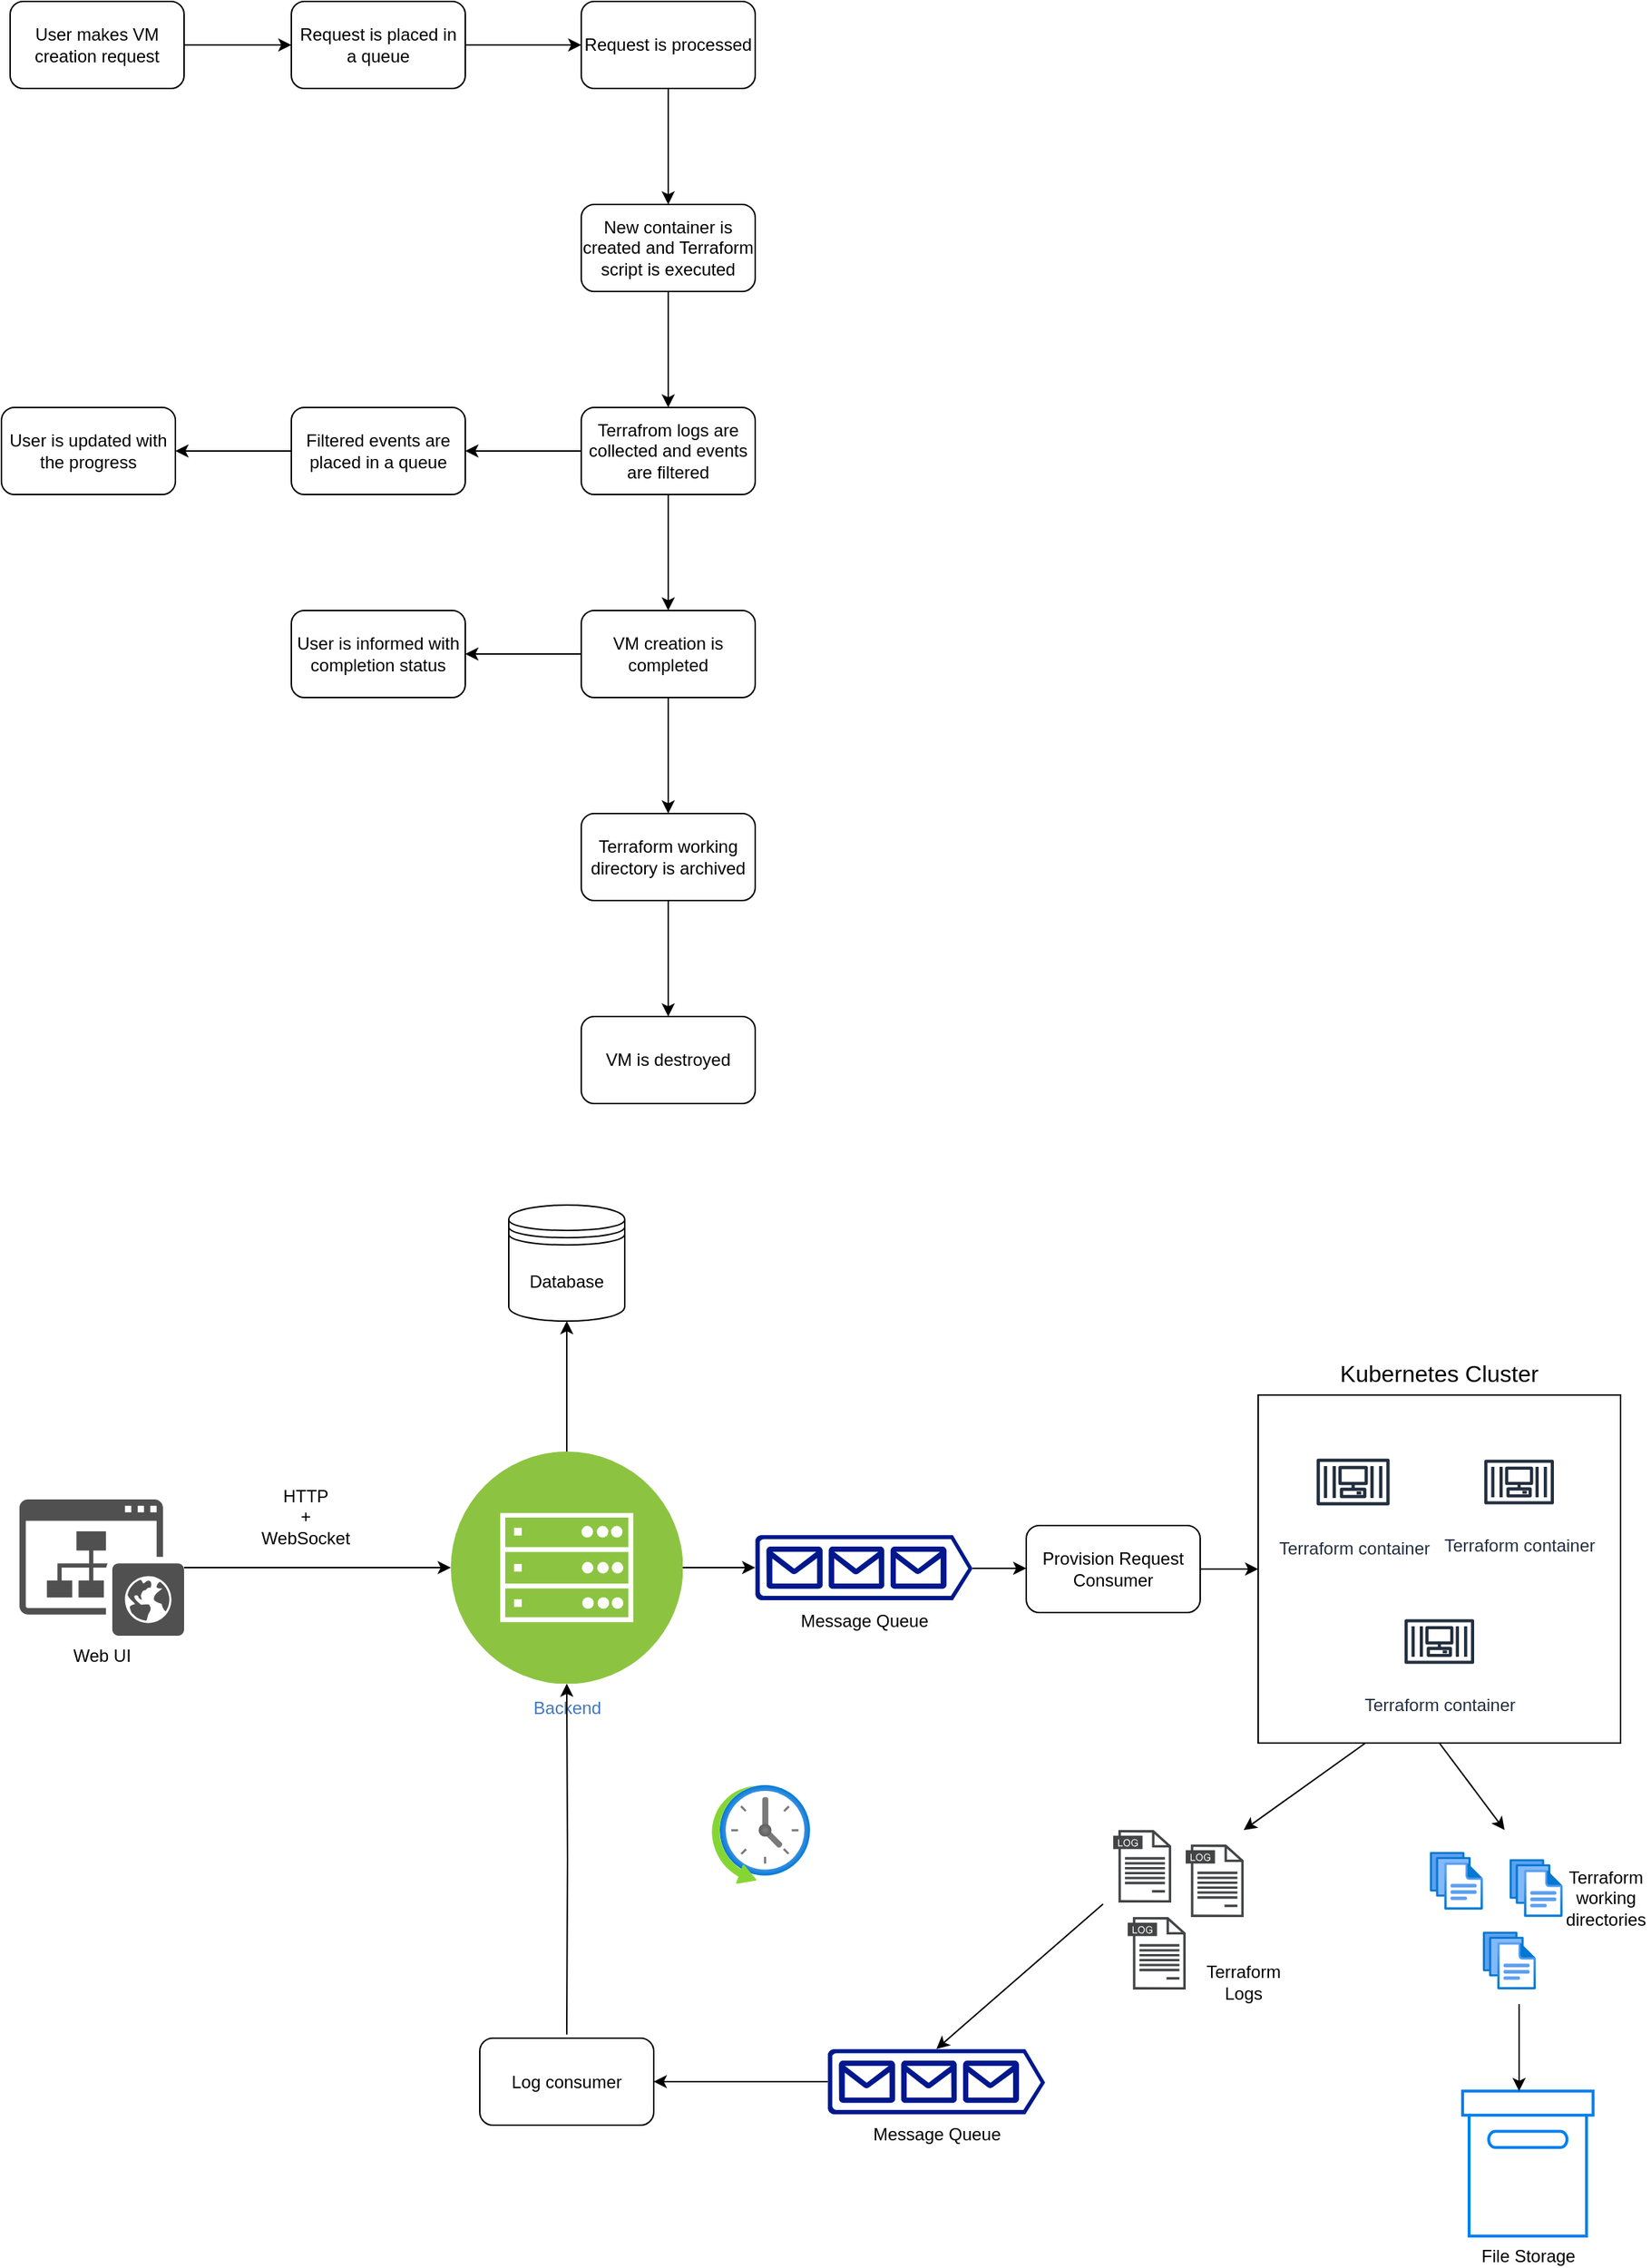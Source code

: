 <mxfile version="22.1.11" type="github">
  <diagram id="C5RBs43oDa-KdzZeNtuy" name="Page-1">
    <mxGraphModel dx="1333" dy="672" grid="1" gridSize="10" guides="1" tooltips="1" connect="1" arrows="1" fold="1" page="1" pageScale="1" pageWidth="827" pageHeight="1169" math="0" shadow="0">
      <root>
        <mxCell id="WIyWlLk6GJQsqaUBKTNV-0" />
        <mxCell id="WIyWlLk6GJQsqaUBKTNV-1" parent="WIyWlLk6GJQsqaUBKTNV-0" />
        <mxCell id="65D7SEEHSaJXO0t-OZLx-2" style="edgeStyle=orthogonalEdgeStyle;rounded=0;orthogonalLoop=1;jettySize=auto;html=1;" parent="WIyWlLk6GJQsqaUBKTNV-1" source="65D7SEEHSaJXO0t-OZLx-0" target="65D7SEEHSaJXO0t-OZLx-1" edge="1">
          <mxGeometry relative="1" as="geometry" />
        </mxCell>
        <mxCell id="65D7SEEHSaJXO0t-OZLx-0" value="User makes VM creation request" style="rounded=1;whiteSpace=wrap;html=1;" parent="WIyWlLk6GJQsqaUBKTNV-1" vertex="1">
          <mxGeometry x="36" y="20" width="120" height="60" as="geometry" />
        </mxCell>
        <mxCell id="65D7SEEHSaJXO0t-OZLx-5" value="" style="edgeStyle=orthogonalEdgeStyle;rounded=0;orthogonalLoop=1;jettySize=auto;html=1;" parent="WIyWlLk6GJQsqaUBKTNV-1" source="65D7SEEHSaJXO0t-OZLx-1" target="65D7SEEHSaJXO0t-OZLx-4" edge="1">
          <mxGeometry relative="1" as="geometry" />
        </mxCell>
        <mxCell id="65D7SEEHSaJXO0t-OZLx-1" value="Request is placed in a queue" style="rounded=1;whiteSpace=wrap;html=1;" parent="WIyWlLk6GJQsqaUBKTNV-1" vertex="1">
          <mxGeometry x="230" y="20" width="120" height="60" as="geometry" />
        </mxCell>
        <mxCell id="65D7SEEHSaJXO0t-OZLx-7" value="" style="edgeStyle=orthogonalEdgeStyle;rounded=0;orthogonalLoop=1;jettySize=auto;html=1;" parent="WIyWlLk6GJQsqaUBKTNV-1" source="65D7SEEHSaJXO0t-OZLx-4" target="65D7SEEHSaJXO0t-OZLx-6" edge="1">
          <mxGeometry relative="1" as="geometry" />
        </mxCell>
        <mxCell id="65D7SEEHSaJXO0t-OZLx-4" value="Request is processed" style="whiteSpace=wrap;html=1;rounded=1;" parent="WIyWlLk6GJQsqaUBKTNV-1" vertex="1">
          <mxGeometry x="430" y="20" width="120" height="60" as="geometry" />
        </mxCell>
        <mxCell id="65D7SEEHSaJXO0t-OZLx-9" value="" style="edgeStyle=orthogonalEdgeStyle;rounded=0;orthogonalLoop=1;jettySize=auto;html=1;" parent="WIyWlLk6GJQsqaUBKTNV-1" source="65D7SEEHSaJXO0t-OZLx-6" target="65D7SEEHSaJXO0t-OZLx-8" edge="1">
          <mxGeometry relative="1" as="geometry" />
        </mxCell>
        <mxCell id="65D7SEEHSaJXO0t-OZLx-6" value="New container is created and Terraform script is executed" style="whiteSpace=wrap;html=1;rounded=1;" parent="WIyWlLk6GJQsqaUBKTNV-1" vertex="1">
          <mxGeometry x="430" y="160" width="120" height="60" as="geometry" />
        </mxCell>
        <mxCell id="65D7SEEHSaJXO0t-OZLx-11" value="" style="edgeStyle=orthogonalEdgeStyle;rounded=0;orthogonalLoop=1;jettySize=auto;html=1;" parent="WIyWlLk6GJQsqaUBKTNV-1" source="65D7SEEHSaJXO0t-OZLx-8" target="65D7SEEHSaJXO0t-OZLx-10" edge="1">
          <mxGeometry relative="1" as="geometry" />
        </mxCell>
        <mxCell id="65D7SEEHSaJXO0t-OZLx-15" value="" style="edgeStyle=orthogonalEdgeStyle;rounded=0;orthogonalLoop=1;jettySize=auto;html=1;" parent="WIyWlLk6GJQsqaUBKTNV-1" source="65D7SEEHSaJXO0t-OZLx-8" target="65D7SEEHSaJXO0t-OZLx-14" edge="1">
          <mxGeometry relative="1" as="geometry" />
        </mxCell>
        <mxCell id="65D7SEEHSaJXO0t-OZLx-8" value="Terrafrom logs are collected and events are filtered" style="whiteSpace=wrap;html=1;rounded=1;" parent="WIyWlLk6GJQsqaUBKTNV-1" vertex="1">
          <mxGeometry x="430" y="300" width="120" height="60" as="geometry" />
        </mxCell>
        <mxCell id="65D7SEEHSaJXO0t-OZLx-13" value="" style="edgeStyle=orthogonalEdgeStyle;rounded=0;orthogonalLoop=1;jettySize=auto;html=1;" parent="WIyWlLk6GJQsqaUBKTNV-1" source="65D7SEEHSaJXO0t-OZLx-10" target="65D7SEEHSaJXO0t-OZLx-12" edge="1">
          <mxGeometry relative="1" as="geometry" />
        </mxCell>
        <mxCell id="65D7SEEHSaJXO0t-OZLx-10" value="Filtered events are placed in a queue" style="whiteSpace=wrap;html=1;rounded=1;" parent="WIyWlLk6GJQsqaUBKTNV-1" vertex="1">
          <mxGeometry x="230" y="300" width="120" height="60" as="geometry" />
        </mxCell>
        <mxCell id="65D7SEEHSaJXO0t-OZLx-12" value="User is updated with the progress" style="whiteSpace=wrap;html=1;rounded=1;" parent="WIyWlLk6GJQsqaUBKTNV-1" vertex="1">
          <mxGeometry x="30" y="300" width="120" height="60" as="geometry" />
        </mxCell>
        <mxCell id="65D7SEEHSaJXO0t-OZLx-17" value="" style="edgeStyle=orthogonalEdgeStyle;rounded=0;orthogonalLoop=1;jettySize=auto;html=1;" parent="WIyWlLk6GJQsqaUBKTNV-1" source="65D7SEEHSaJXO0t-OZLx-14" target="65D7SEEHSaJXO0t-OZLx-16" edge="1">
          <mxGeometry relative="1" as="geometry" />
        </mxCell>
        <mxCell id="65D7SEEHSaJXO0t-OZLx-19" value="" style="edgeStyle=orthogonalEdgeStyle;rounded=0;orthogonalLoop=1;jettySize=auto;html=1;" parent="WIyWlLk6GJQsqaUBKTNV-1" source="65D7SEEHSaJXO0t-OZLx-14" target="65D7SEEHSaJXO0t-OZLx-18" edge="1">
          <mxGeometry relative="1" as="geometry" />
        </mxCell>
        <mxCell id="65D7SEEHSaJXO0t-OZLx-14" value="VM creation is completed" style="whiteSpace=wrap;html=1;rounded=1;" parent="WIyWlLk6GJQsqaUBKTNV-1" vertex="1">
          <mxGeometry x="430" y="440" width="120" height="60" as="geometry" />
        </mxCell>
        <mxCell id="65D7SEEHSaJXO0t-OZLx-21" value="" style="edgeStyle=orthogonalEdgeStyle;rounded=0;orthogonalLoop=1;jettySize=auto;html=1;" parent="WIyWlLk6GJQsqaUBKTNV-1" source="65D7SEEHSaJXO0t-OZLx-16" target="65D7SEEHSaJXO0t-OZLx-20" edge="1">
          <mxGeometry relative="1" as="geometry" />
        </mxCell>
        <mxCell id="65D7SEEHSaJXO0t-OZLx-16" value="Terraform working directory is archived" style="whiteSpace=wrap;html=1;rounded=1;" parent="WIyWlLk6GJQsqaUBKTNV-1" vertex="1">
          <mxGeometry x="430" y="580" width="120" height="60" as="geometry" />
        </mxCell>
        <mxCell id="65D7SEEHSaJXO0t-OZLx-18" value="User is informed with completion status" style="whiteSpace=wrap;html=1;rounded=1;" parent="WIyWlLk6GJQsqaUBKTNV-1" vertex="1">
          <mxGeometry x="230" y="440" width="120" height="60" as="geometry" />
        </mxCell>
        <mxCell id="65D7SEEHSaJXO0t-OZLx-20" value="VM is destroyed" style="whiteSpace=wrap;html=1;rounded=1;" parent="WIyWlLk6GJQsqaUBKTNV-1" vertex="1">
          <mxGeometry x="430" y="720" width="120" height="60" as="geometry" />
        </mxCell>
        <mxCell id="65D7SEEHSaJXO0t-OZLx-32" style="edgeStyle=orthogonalEdgeStyle;rounded=0;orthogonalLoop=1;jettySize=auto;html=1;exitX=0.5;exitY=0;exitDx=0;exitDy=0;entryX=0.5;entryY=1;entryDx=0;entryDy=0;" parent="WIyWlLk6GJQsqaUBKTNV-1" source="65D7SEEHSaJXO0t-OZLx-28" target="65D7SEEHSaJXO0t-OZLx-30" edge="1">
          <mxGeometry relative="1" as="geometry" />
        </mxCell>
        <mxCell id="65D7SEEHSaJXO0t-OZLx-28" value="Backend" style="image;aspect=fixed;perimeter=ellipsePerimeter;html=1;align=center;shadow=0;dashed=0;fontColor=#4277BB;labelBackgroundColor=default;fontSize=12;spacingTop=3;image=img/lib/ibm/infrastructure/mobile_backend.svg;" parent="WIyWlLk6GJQsqaUBKTNV-1" vertex="1">
          <mxGeometry x="340" y="1020" width="160" height="160" as="geometry" />
        </mxCell>
        <mxCell id="65D7SEEHSaJXO0t-OZLx-31" style="edgeStyle=orthogonalEdgeStyle;rounded=0;orthogonalLoop=1;jettySize=auto;html=1;" parent="WIyWlLk6GJQsqaUBKTNV-1" source="65D7SEEHSaJXO0t-OZLx-29" target="65D7SEEHSaJXO0t-OZLx-28" edge="1">
          <mxGeometry relative="1" as="geometry" />
        </mxCell>
        <mxCell id="65D7SEEHSaJXO0t-OZLx-29" value="Web UI" style="sketch=0;pointerEvents=1;shadow=0;dashed=0;html=1;strokeColor=none;fillColor=#505050;labelPosition=center;verticalLabelPosition=bottom;verticalAlign=top;outlineConnect=0;align=center;shape=mxgraph.office.sites.website_public;" parent="WIyWlLk6GJQsqaUBKTNV-1" vertex="1">
          <mxGeometry x="42.42" y="1053" width="113.58" height="94" as="geometry" />
        </mxCell>
        <mxCell id="65D7SEEHSaJXO0t-OZLx-30" value="Database" style="shape=datastore;whiteSpace=wrap;html=1;" parent="WIyWlLk6GJQsqaUBKTNV-1" vertex="1">
          <mxGeometry x="380" y="850" width="80" height="80" as="geometry" />
        </mxCell>
        <mxCell id="65D7SEEHSaJXO0t-OZLx-38" style="edgeStyle=orthogonalEdgeStyle;rounded=0;orthogonalLoop=1;jettySize=auto;html=1;exitX=1;exitY=0.5;exitDx=0;exitDy=0;entryX=0;entryY=0.5;entryDx=0;entryDy=0;" parent="WIyWlLk6GJQsqaUBKTNV-1" source="XRzwLjQYKcyTuwVwIzz8-0" target="65D7SEEHSaJXO0t-OZLx-37" edge="1">
          <mxGeometry relative="1" as="geometry">
            <mxPoint x="797" y="1101.45" as="sourcePoint" />
          </mxGeometry>
        </mxCell>
        <mxCell id="XRzwLjQYKcyTuwVwIzz8-1" style="edgeStyle=orthogonalEdgeStyle;rounded=0;orthogonalLoop=1;jettySize=auto;html=1;exitX=1;exitY=0.51;exitDx=0;exitDy=0;exitPerimeter=0;entryX=0;entryY=0.5;entryDx=0;entryDy=0;" edge="1" parent="WIyWlLk6GJQsqaUBKTNV-1" source="65D7SEEHSaJXO0t-OZLx-33" target="XRzwLjQYKcyTuwVwIzz8-0">
          <mxGeometry relative="1" as="geometry" />
        </mxCell>
        <mxCell id="65D7SEEHSaJXO0t-OZLx-33" value="Message Queue" style="sketch=0;aspect=fixed;pointerEvents=1;shadow=0;dashed=0;html=1;strokeColor=none;labelPosition=center;verticalLabelPosition=bottom;verticalAlign=top;align=center;fillColor=#00188D;shape=mxgraph.azure.queue_generic" parent="WIyWlLk6GJQsqaUBKTNV-1" vertex="1">
          <mxGeometry x="550" y="1077.5" width="150" height="45" as="geometry" />
        </mxCell>
        <mxCell id="65D7SEEHSaJXO0t-OZLx-36" style="edgeStyle=orthogonalEdgeStyle;rounded=0;orthogonalLoop=1;jettySize=auto;html=1;exitX=1;exitY=0.5;exitDx=0;exitDy=0;entryX=0;entryY=0.5;entryDx=0;entryDy=0;entryPerimeter=0;" parent="WIyWlLk6GJQsqaUBKTNV-1" source="65D7SEEHSaJXO0t-OZLx-28" target="65D7SEEHSaJXO0t-OZLx-33" edge="1">
          <mxGeometry relative="1" as="geometry" />
        </mxCell>
        <mxCell id="65D7SEEHSaJXO0t-OZLx-37" value="" style="rounded=0;whiteSpace=wrap;html=1;" parent="WIyWlLk6GJQsqaUBKTNV-1" vertex="1">
          <mxGeometry x="897" y="981" width="250" height="240" as="geometry" />
        </mxCell>
        <mxCell id="65D7SEEHSaJXO0t-OZLx-40" value="Terraform container" style="sketch=0;outlineConnect=0;fontColor=#232F3E;gradientColor=none;strokeColor=#232F3E;fillColor=#ffffff;dashed=0;verticalLabelPosition=bottom;verticalAlign=top;align=center;html=1;fontSize=12;fontStyle=0;aspect=fixed;shape=mxgraph.aws4.resourceIcon;resIcon=mxgraph.aws4.container_3;" parent="WIyWlLk6GJQsqaUBKTNV-1" vertex="1">
          <mxGeometry x="931" y="1009.5" width="63" height="63" as="geometry" />
        </mxCell>
        <mxCell id="65D7SEEHSaJXO0t-OZLx-41" value="Terraform container" style="sketch=0;outlineConnect=0;fontColor=#232F3E;gradientColor=none;strokeColor=#232F3E;fillColor=#ffffff;dashed=0;verticalLabelPosition=bottom;verticalAlign=top;align=center;html=1;fontSize=12;fontStyle=0;aspect=fixed;shape=mxgraph.aws4.resourceIcon;resIcon=mxgraph.aws4.container_3;" parent="WIyWlLk6GJQsqaUBKTNV-1" vertex="1">
          <mxGeometry x="1047" y="1011" width="60" height="60" as="geometry" />
        </mxCell>
        <mxCell id="65D7SEEHSaJXO0t-OZLx-42" value="Terraform container" style="sketch=0;outlineConnect=0;fontColor=#232F3E;gradientColor=none;strokeColor=#232F3E;fillColor=#ffffff;dashed=0;verticalLabelPosition=bottom;verticalAlign=top;align=center;html=1;fontSize=12;fontStyle=0;aspect=fixed;shape=mxgraph.aws4.resourceIcon;resIcon=mxgraph.aws4.container_3;" parent="WIyWlLk6GJQsqaUBKTNV-1" vertex="1">
          <mxGeometry x="992" y="1121" width="60" height="60" as="geometry" />
        </mxCell>
        <mxCell id="65D7SEEHSaJXO0t-OZLx-43" value="Kubernetes Cluster" style="text;html=1;strokeColor=none;fillColor=none;align=center;verticalAlign=middle;whiteSpace=wrap;rounded=0;fontSize=16;" parent="WIyWlLk6GJQsqaUBKTNV-1" vertex="1">
          <mxGeometry x="952" y="951" width="140" height="30" as="geometry" />
        </mxCell>
        <mxCell id="65D7SEEHSaJXO0t-OZLx-53" value="" style="sketch=0;pointerEvents=1;shadow=0;dashed=0;html=1;strokeColor=none;fillColor=#434445;aspect=fixed;labelPosition=center;verticalLabelPosition=bottom;verticalAlign=top;align=center;outlineConnect=0;shape=mxgraph.vvd.log_files;" parent="WIyWlLk6GJQsqaUBKTNV-1" vertex="1">
          <mxGeometry x="797" y="1281" width="40" height="50" as="geometry" />
        </mxCell>
        <mxCell id="65D7SEEHSaJXO0t-OZLx-54" value="" style="sketch=0;pointerEvents=1;shadow=0;dashed=0;html=1;strokeColor=none;fillColor=#434445;aspect=fixed;labelPosition=center;verticalLabelPosition=bottom;verticalAlign=top;align=center;outlineConnect=0;shape=mxgraph.vvd.log_files;" parent="WIyWlLk6GJQsqaUBKTNV-1" vertex="1">
          <mxGeometry x="807" y="1341" width="40" height="50" as="geometry" />
        </mxCell>
        <mxCell id="65D7SEEHSaJXO0t-OZLx-55" value="" style="sketch=0;pointerEvents=1;shadow=0;dashed=0;html=1;strokeColor=none;fillColor=#434445;aspect=fixed;labelPosition=center;verticalLabelPosition=bottom;verticalAlign=top;align=center;outlineConnect=0;shape=mxgraph.vvd.log_files;" parent="WIyWlLk6GJQsqaUBKTNV-1" vertex="1">
          <mxGeometry x="847" y="1291" width="40" height="50" as="geometry" />
        </mxCell>
        <mxCell id="65D7SEEHSaJXO0t-OZLx-57" value="" style="endArrow=classic;html=1;rounded=0;exitX=0.296;exitY=1;exitDx=0;exitDy=0;exitPerimeter=0;" parent="WIyWlLk6GJQsqaUBKTNV-1" source="65D7SEEHSaJXO0t-OZLx-37" edge="1">
          <mxGeometry width="50" height="50" relative="1" as="geometry">
            <mxPoint x="957" y="1371" as="sourcePoint" />
            <mxPoint x="887" y="1281" as="targetPoint" />
          </mxGeometry>
        </mxCell>
        <mxCell id="65D7SEEHSaJXO0t-OZLx-58" value="" style="endArrow=classic;html=1;rounded=0;entryX=0.5;entryY=0;entryDx=0;entryDy=0;entryPerimeter=0;" parent="WIyWlLk6GJQsqaUBKTNV-1" target="65D7SEEHSaJXO0t-OZLx-74" edge="1">
          <mxGeometry width="50" height="50" relative="1" as="geometry">
            <mxPoint x="790" y="1332" as="sourcePoint" />
            <mxPoint x="670" y="1422" as="targetPoint" />
          </mxGeometry>
        </mxCell>
        <mxCell id="65D7SEEHSaJXO0t-OZLx-60" value="Terraform Logs" style="text;html=1;strokeColor=none;fillColor=none;align=center;verticalAlign=middle;whiteSpace=wrap;rounded=0;" parent="WIyWlLk6GJQsqaUBKTNV-1" vertex="1">
          <mxGeometry x="857" y="1371" width="60" height="30" as="geometry" />
        </mxCell>
        <mxCell id="65D7SEEHSaJXO0t-OZLx-66" value="File Storage" style="html=1;verticalLabelPosition=bottom;align=center;labelBackgroundColor=#ffffff;verticalAlign=top;strokeWidth=2;strokeColor=#0080F0;shadow=0;dashed=0;shape=mxgraph.ios7.icons.box;" parent="WIyWlLk6GJQsqaUBKTNV-1" vertex="1">
          <mxGeometry x="1038.03" y="1461" width="90" height="100" as="geometry" />
        </mxCell>
        <mxCell id="65D7SEEHSaJXO0t-OZLx-67" value="" style="endArrow=classic;html=1;rounded=0;exitX=0.5;exitY=1;exitDx=0;exitDy=0;" parent="WIyWlLk6GJQsqaUBKTNV-1" source="65D7SEEHSaJXO0t-OZLx-37" edge="1">
          <mxGeometry width="50" height="50" relative="1" as="geometry">
            <mxPoint x="981" y="1231" as="sourcePoint" />
            <mxPoint x="1067" y="1281" as="targetPoint" />
          </mxGeometry>
        </mxCell>
        <mxCell id="65D7SEEHSaJXO0t-OZLx-68" value="" style="endArrow=classic;html=1;rounded=0;" parent="WIyWlLk6GJQsqaUBKTNV-1" edge="1">
          <mxGeometry width="50" height="50" relative="1" as="geometry">
            <mxPoint x="1077" y="1401" as="sourcePoint" />
            <mxPoint x="1077" y="1461" as="targetPoint" />
          </mxGeometry>
        </mxCell>
        <mxCell id="65D7SEEHSaJXO0t-OZLx-70" value="" style="image;aspect=fixed;html=1;points=[];align=center;fontSize=12;image=img/lib/azure2/general/Files.svg;" parent="WIyWlLk6GJQsqaUBKTNV-1" vertex="1">
          <mxGeometry x="1015.43" y="1296" width="36.57" height="40" as="geometry" />
        </mxCell>
        <mxCell id="65D7SEEHSaJXO0t-OZLx-71" value="" style="image;aspect=fixed;html=1;points=[];align=center;fontSize=12;image=img/lib/azure2/general/Files.svg;" parent="WIyWlLk6GJQsqaUBKTNV-1" vertex="1">
          <mxGeometry x="1070.43" y="1301" width="36.57" height="40" as="geometry" />
        </mxCell>
        <mxCell id="65D7SEEHSaJXO0t-OZLx-72" value="" style="image;aspect=fixed;html=1;points=[];align=center;fontSize=12;image=img/lib/azure2/general/Files.svg;" parent="WIyWlLk6GJQsqaUBKTNV-1" vertex="1">
          <mxGeometry x="1052" y="1351" width="36.57" height="40" as="geometry" />
        </mxCell>
        <mxCell id="65D7SEEHSaJXO0t-OZLx-73" value="Terraform working directories" style="text;html=1;strokeColor=none;fillColor=none;align=center;verticalAlign=middle;whiteSpace=wrap;rounded=0;" parent="WIyWlLk6GJQsqaUBKTNV-1" vertex="1">
          <mxGeometry x="1107" y="1313" width="60" height="30" as="geometry" />
        </mxCell>
        <mxCell id="65D7SEEHSaJXO0t-OZLx-76" style="edgeStyle=orthogonalEdgeStyle;rounded=0;orthogonalLoop=1;jettySize=auto;html=1;" parent="WIyWlLk6GJQsqaUBKTNV-1" target="65D7SEEHSaJXO0t-OZLx-28" edge="1">
          <mxGeometry relative="1" as="geometry">
            <mxPoint x="420" y="1422" as="sourcePoint" />
          </mxGeometry>
        </mxCell>
        <mxCell id="65D7SEEHSaJXO0t-OZLx-74" value="Message Queue" style="sketch=0;aspect=fixed;pointerEvents=1;shadow=0;dashed=0;html=1;strokeColor=none;labelPosition=center;verticalLabelPosition=bottom;verticalAlign=top;align=center;fillColor=#00188D;shape=mxgraph.azure.queue_generic" parent="WIyWlLk6GJQsqaUBKTNV-1" vertex="1">
          <mxGeometry x="600" y="1432" width="150" height="45" as="geometry" />
        </mxCell>
        <mxCell id="XRzwLjQYKcyTuwVwIzz8-0" value="Provision Request Consumer" style="rounded=1;whiteSpace=wrap;html=1;" vertex="1" parent="WIyWlLk6GJQsqaUBKTNV-1">
          <mxGeometry x="737" y="1071" width="120" height="60" as="geometry" />
        </mxCell>
        <mxCell id="XRzwLjQYKcyTuwVwIzz8-2" value="Log consumer" style="rounded=1;whiteSpace=wrap;html=1;" vertex="1" parent="WIyWlLk6GJQsqaUBKTNV-1">
          <mxGeometry x="360" y="1424.5" width="120" height="60" as="geometry" />
        </mxCell>
        <mxCell id="XRzwLjQYKcyTuwVwIzz8-3" style="edgeStyle=orthogonalEdgeStyle;rounded=0;orthogonalLoop=1;jettySize=auto;html=1;exitX=0;exitY=0.5;exitDx=0;exitDy=0;exitPerimeter=0;entryX=1;entryY=0.5;entryDx=0;entryDy=0;" edge="1" parent="WIyWlLk6GJQsqaUBKTNV-1" source="65D7SEEHSaJXO0t-OZLx-74" target="XRzwLjQYKcyTuwVwIzz8-2">
          <mxGeometry relative="1" as="geometry">
            <mxPoint x="430" y="1432" as="sourcePoint" />
            <mxPoint x="510" y="1482" as="targetPoint" />
          </mxGeometry>
        </mxCell>
        <mxCell id="XRzwLjQYKcyTuwVwIzz8-4" value="HTTP&lt;br&gt;+ WebSocket" style="text;html=1;strokeColor=none;fillColor=none;align=center;verticalAlign=middle;whiteSpace=wrap;rounded=0;" vertex="1" parent="WIyWlLk6GJQsqaUBKTNV-1">
          <mxGeometry x="210" y="1030" width="60" height="70" as="geometry" />
        </mxCell>
        <mxCell id="XRzwLjQYKcyTuwVwIzz8-6" value="" style="image;aspect=fixed;html=1;points=[];align=center;fontSize=12;image=img/lib/azure2/general/Scheduler.svg;" vertex="1" parent="WIyWlLk6GJQsqaUBKTNV-1">
          <mxGeometry x="520" y="1250" width="68" height="68" as="geometry" />
        </mxCell>
      </root>
    </mxGraphModel>
  </diagram>
</mxfile>
